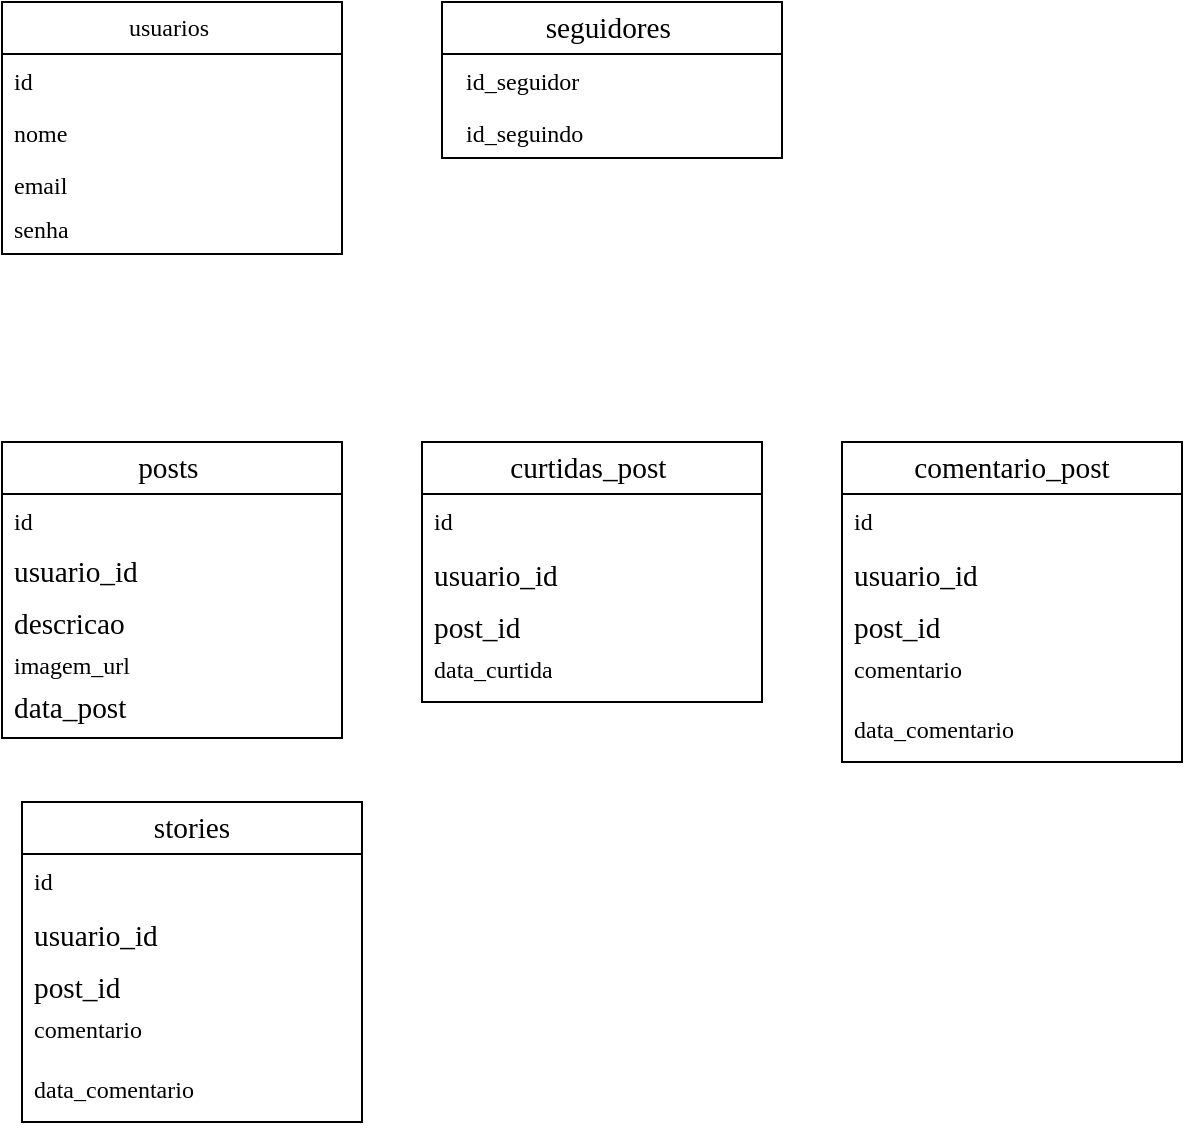 <mxfile version="26.2.12">
  <diagram id="C5RBs43oDa-KdzZeNtuy" name="Page-1">
    <mxGraphModel dx="1044" dy="527" grid="1" gridSize="10" guides="1" tooltips="1" connect="1" arrows="1" fold="1" page="1" pageScale="1" pageWidth="827" pageHeight="1169" math="0" shadow="0">
      <root>
        <mxCell id="WIyWlLk6GJQsqaUBKTNV-0" />
        <mxCell id="WIyWlLk6GJQsqaUBKTNV-1" parent="WIyWlLk6GJQsqaUBKTNV-0" />
        <mxCell id="iWua7ZJ_4IUUCElxeBm5-2" value="usuarios&amp;nbsp;" style="swimlane;fontStyle=0;childLayout=stackLayout;horizontal=1;startSize=26;fillColor=none;horizontalStack=0;resizeParent=1;resizeParentMax=0;resizeLast=0;collapsible=1;marginBottom=0;whiteSpace=wrap;html=1;fontFamily=Verdana;" parent="WIyWlLk6GJQsqaUBKTNV-1" vertex="1">
          <mxGeometry x="260" y="40" width="170" height="126" as="geometry" />
        </mxCell>
        <mxCell id="iWua7ZJ_4IUUCElxeBm5-3" value="id&amp;nbsp; &amp;nbsp;&amp;nbsp;" style="text;strokeColor=none;fillColor=none;align=left;verticalAlign=top;spacingLeft=4;spacingRight=4;overflow=hidden;rotatable=0;points=[[0,0.5],[1,0.5]];portConstraint=eastwest;whiteSpace=wrap;html=1;fontFamily=Verdana;" parent="iWua7ZJ_4IUUCElxeBm5-2" vertex="1">
          <mxGeometry y="26" width="170" height="26" as="geometry" />
        </mxCell>
        <mxCell id="iWua7ZJ_4IUUCElxeBm5-4" value="nome&amp;nbsp;" style="text;strokeColor=none;fillColor=none;align=left;verticalAlign=top;spacingLeft=4;spacingRight=4;overflow=hidden;rotatable=0;points=[[0,0.5],[1,0.5]];portConstraint=eastwest;whiteSpace=wrap;html=1;fontFamily=Verdana;" parent="iWua7ZJ_4IUUCElxeBm5-2" vertex="1">
          <mxGeometry y="52" width="170" height="26" as="geometry" />
        </mxCell>
        <mxCell id="iWua7ZJ_4IUUCElxeBm5-5" value="email&amp;nbsp;" style="text;strokeColor=none;fillColor=none;align=left;verticalAlign=top;spacingLeft=4;spacingRight=4;overflow=hidden;rotatable=0;points=[[0,0.5],[1,0.5]];portConstraint=eastwest;whiteSpace=wrap;html=1;fontFamily=Verdana;" parent="iWua7ZJ_4IUUCElxeBm5-2" vertex="1">
          <mxGeometry y="78" width="170" height="22" as="geometry" />
        </mxCell>
        <mxCell id="iWua7ZJ_4IUUCElxeBm5-8" value="senha&amp;nbsp;" style="text;strokeColor=none;fillColor=none;align=left;verticalAlign=top;spacingLeft=4;spacingRight=4;overflow=hidden;rotatable=0;points=[[0,0.5],[1,0.5]];portConstraint=eastwest;whiteSpace=wrap;html=1;fontFamily=Verdana;" parent="iWua7ZJ_4IUUCElxeBm5-2" vertex="1">
          <mxGeometry y="100" width="170" height="26" as="geometry" />
        </mxCell>
        <mxCell id="iWua7ZJ_4IUUCElxeBm5-9" value="&lt;span id=&quot;docs-internal-guid-b785d1c1-7fff-65c7-04ec-d4af3d5e29a7&quot;&gt;&lt;span style=&quot;font-size: 11pt; color: rgb(0, 0, 0); background-color: transparent; font-variant-numeric: normal; font-variant-east-asian: normal; font-variant-alternates: normal; font-variant-position: normal; font-variant-emoji: normal; vertical-align: baseline; white-space-collapse: preserve;&quot;&gt;seguidores &lt;/span&gt;&lt;/span&gt;" style="swimlane;fontStyle=0;childLayout=stackLayout;horizontal=1;startSize=26;fillColor=none;horizontalStack=0;resizeParent=1;resizeParentMax=0;resizeLast=0;collapsible=1;marginBottom=0;whiteSpace=wrap;html=1;fontFamily=Verdana;" parent="WIyWlLk6GJQsqaUBKTNV-1" vertex="1">
          <mxGeometry x="480" y="40" width="170" height="78" as="geometry" />
        </mxCell>
        <mxCell id="iWua7ZJ_4IUUCElxeBm5-10" value="&lt;div&gt;&amp;nbsp; id_seguidor&amp;nbsp;&lt;/div&gt;&lt;div&gt;&lt;br&gt;&lt;/div&gt;" style="text;strokeColor=none;fillColor=none;align=left;verticalAlign=top;spacingLeft=4;spacingRight=4;overflow=hidden;rotatable=0;points=[[0,0.5],[1,0.5]];portConstraint=eastwest;whiteSpace=wrap;html=1;fontFamily=Verdana;" parent="iWua7ZJ_4IUUCElxeBm5-9" vertex="1">
          <mxGeometry y="26" width="170" height="26" as="geometry" />
        </mxCell>
        <mxCell id="iWua7ZJ_4IUUCElxeBm5-11" value="&lt;div&gt;&amp;nbsp; id_seguindo&amp;nbsp;&lt;/div&gt;&lt;div&gt;&lt;br&gt;&lt;/div&gt;" style="text;strokeColor=none;fillColor=none;align=left;verticalAlign=top;spacingLeft=4;spacingRight=4;overflow=hidden;rotatable=0;points=[[0,0.5],[1,0.5]];portConstraint=eastwest;whiteSpace=wrap;html=1;fontFamily=Verdana;" parent="iWua7ZJ_4IUUCElxeBm5-9" vertex="1">
          <mxGeometry y="52" width="170" height="26" as="geometry" />
        </mxCell>
        <mxCell id="iWua7ZJ_4IUUCElxeBm5-14" value="&lt;span id=&quot;docs-internal-guid-b637a96a-7fff-86a3-83ad-5937b34f5723&quot;&gt;&lt;span style=&quot;font-size: 11pt; color: rgb(0, 0, 0); background-color: transparent; font-variant-numeric: normal; font-variant-east-asian: normal; font-variant-alternates: normal; font-variant-position: normal; font-variant-emoji: normal; vertical-align: baseline; white-space-collapse: preserve;&quot;&gt;posts &lt;/span&gt;&lt;/span&gt;" style="swimlane;fontStyle=0;childLayout=stackLayout;horizontal=1;startSize=26;fillColor=none;horizontalStack=0;resizeParent=1;resizeParentMax=0;resizeLast=0;collapsible=1;marginBottom=0;whiteSpace=wrap;html=1;fontFamily=Verdana;" parent="WIyWlLk6GJQsqaUBKTNV-1" vertex="1">
          <mxGeometry x="260" y="260" width="170" height="148" as="geometry" />
        </mxCell>
        <mxCell id="iWua7ZJ_4IUUCElxeBm5-15" value="id&amp;nbsp;&amp;nbsp;" style="text;strokeColor=none;fillColor=none;align=left;verticalAlign=top;spacingLeft=4;spacingRight=4;overflow=hidden;rotatable=0;points=[[0,0.5],[1,0.5]];portConstraint=eastwest;whiteSpace=wrap;html=1;fontFamily=Verdana;" parent="iWua7ZJ_4IUUCElxeBm5-14" vertex="1">
          <mxGeometry y="26" width="170" height="24" as="geometry" />
        </mxCell>
        <mxCell id="iWua7ZJ_4IUUCElxeBm5-16" value="&lt;span id=&quot;docs-internal-guid-b994578e-7fff-46da-24de-aa7fc4ab6b1c&quot;&gt;&lt;span style=&quot;font-size: 11pt; color: rgb(0, 0, 0); background-color: transparent; font-variant-numeric: normal; font-variant-east-asian: normal; font-variant-alternates: normal; font-variant-position: normal; font-variant-emoji: normal; vertical-align: baseline; white-space-collapse: preserve;&quot;&gt;usuario_id &lt;/span&gt;&lt;/span&gt;" style="text;strokeColor=none;fillColor=none;align=left;verticalAlign=top;spacingLeft=4;spacingRight=4;overflow=hidden;rotatable=0;points=[[0,0.5],[1,0.5]];portConstraint=eastwest;whiteSpace=wrap;html=1;fontFamily=Verdana;" parent="iWua7ZJ_4IUUCElxeBm5-14" vertex="1">
          <mxGeometry y="50" width="170" height="26" as="geometry" />
        </mxCell>
        <mxCell id="iWua7ZJ_4IUUCElxeBm5-17" value="&lt;span id=&quot;docs-internal-guid-8b86d98f-7fff-773e-81e2-166032f2e981&quot;&gt;&lt;span style=&quot;font-size: 11pt; color: rgb(0, 0, 0); background-color: transparent; font-variant-numeric: normal; font-variant-east-asian: normal; font-variant-alternates: normal; font-variant-position: normal; font-variant-emoji: normal; vertical-align: baseline; white-space-collapse: preserve;&quot;&gt;descricao &lt;/span&gt;&lt;/span&gt;" style="text;strokeColor=none;fillColor=none;align=left;verticalAlign=top;spacingLeft=4;spacingRight=4;overflow=hidden;rotatable=0;points=[[0,0.5],[1,0.5]];portConstraint=eastwest;whiteSpace=wrap;html=1;fontFamily=Verdana;" parent="iWua7ZJ_4IUUCElxeBm5-14" vertex="1">
          <mxGeometry y="76" width="170" height="22" as="geometry" />
        </mxCell>
        <mxCell id="iWua7ZJ_4IUUCElxeBm5-18" value="imagem_url&amp;nbsp;" style="text;strokeColor=none;fillColor=none;align=left;verticalAlign=top;spacingLeft=4;spacingRight=4;overflow=hidden;rotatable=0;points=[[0,0.5],[1,0.5]];portConstraint=eastwest;whiteSpace=wrap;html=1;fontFamily=Verdana;" parent="iWua7ZJ_4IUUCElxeBm5-14" vertex="1">
          <mxGeometry y="98" width="170" height="20" as="geometry" />
        </mxCell>
        <mxCell id="iWua7ZJ_4IUUCElxeBm5-25" value="&lt;span id=&quot;docs-internal-guid-64afa6a9-7fff-0db7-e2cf-44706ea9bf8e&quot;&gt;&lt;span style=&quot;font-size: 11pt; color: rgb(0, 0, 0); background-color: transparent; font-variant-numeric: normal; font-variant-east-asian: normal; font-variant-alternates: normal; font-variant-position: normal; font-variant-emoji: normal; vertical-align: baseline; white-space-collapse: preserve;&quot;&gt;data_post &lt;/span&gt;&lt;/span&gt;" style="text;strokeColor=none;fillColor=none;align=left;verticalAlign=top;spacingLeft=4;spacingRight=4;overflow=hidden;rotatable=0;points=[[0,0.5],[1,0.5]];portConstraint=eastwest;whiteSpace=wrap;html=1;fontFamily=Verdana;" parent="iWua7ZJ_4IUUCElxeBm5-14" vertex="1">
          <mxGeometry y="118" width="170" height="30" as="geometry" />
        </mxCell>
        <mxCell id="iWua7ZJ_4IUUCElxeBm5-26" value="&lt;span id=&quot;docs-internal-guid-b637a96a-7fff-86a3-83ad-5937b34f5723&quot;&gt;&lt;span style=&quot;font-size: 11pt; color: rgb(0, 0, 0); background-color: transparent; font-variant-numeric: normal; font-variant-east-asian: normal; font-variant-alternates: normal; font-variant-position: normal; font-variant-emoji: normal; vertical-align: baseline; white-space-collapse: preserve;&quot;&gt;curtidas_post &lt;/span&gt;&lt;/span&gt;" style="swimlane;fontStyle=0;childLayout=stackLayout;horizontal=1;startSize=26;fillColor=none;horizontalStack=0;resizeParent=1;resizeParentMax=0;resizeLast=0;collapsible=1;marginBottom=0;whiteSpace=wrap;html=1;fontFamily=Verdana;" parent="WIyWlLk6GJQsqaUBKTNV-1" vertex="1">
          <mxGeometry x="470" y="260" width="170" height="130" as="geometry" />
        </mxCell>
        <mxCell id="iWua7ZJ_4IUUCElxeBm5-27" value="id&amp;nbsp; &amp;nbsp;&amp;nbsp;" style="text;strokeColor=none;fillColor=none;align=left;verticalAlign=top;spacingLeft=4;spacingRight=4;overflow=hidden;rotatable=0;points=[[0,0.5],[1,0.5]];portConstraint=eastwest;whiteSpace=wrap;html=1;fontFamily=Verdana;" parent="iWua7ZJ_4IUUCElxeBm5-26" vertex="1">
          <mxGeometry y="26" width="170" height="26" as="geometry" />
        </mxCell>
        <mxCell id="iWua7ZJ_4IUUCElxeBm5-28" value="&lt;span id=&quot;docs-internal-guid-b994578e-7fff-46da-24de-aa7fc4ab6b1c&quot;&gt;&lt;span style=&quot;font-size: 11pt; color: rgb(0, 0, 0); background-color: transparent; font-variant-numeric: normal; font-variant-east-asian: normal; font-variant-alternates: normal; font-variant-position: normal; font-variant-emoji: normal; vertical-align: baseline; white-space-collapse: preserve;&quot;&gt;usuario_id &lt;/span&gt;&lt;/span&gt;" style="text;strokeColor=none;fillColor=none;align=left;verticalAlign=top;spacingLeft=4;spacingRight=4;overflow=hidden;rotatable=0;points=[[0,0.5],[1,0.5]];portConstraint=eastwest;whiteSpace=wrap;html=1;fontFamily=Verdana;" parent="iWua7ZJ_4IUUCElxeBm5-26" vertex="1">
          <mxGeometry y="52" width="170" height="26" as="geometry" />
        </mxCell>
        <mxCell id="iWua7ZJ_4IUUCElxeBm5-29" value="&lt;span id=&quot;docs-internal-guid-8b86d98f-7fff-773e-81e2-166032f2e981&quot;&gt;&lt;span style=&quot;font-size: 11pt; color: rgb(0, 0, 0); background-color: transparent; font-variant-numeric: normal; font-variant-east-asian: normal; font-variant-alternates: normal; font-variant-position: normal; font-variant-emoji: normal; vertical-align: baseline; white-space-collapse: preserve;&quot;&gt;post_id&lt;/span&gt;&lt;/span&gt;" style="text;strokeColor=none;fillColor=none;align=left;verticalAlign=top;spacingLeft=4;spacingRight=4;overflow=hidden;rotatable=0;points=[[0,0.5],[1,0.5]];portConstraint=eastwest;whiteSpace=wrap;html=1;fontFamily=Verdana;" parent="iWua7ZJ_4IUUCElxeBm5-26" vertex="1">
          <mxGeometry y="78" width="170" height="22" as="geometry" />
        </mxCell>
        <mxCell id="iWua7ZJ_4IUUCElxeBm5-30" value="data_curtida" style="text;strokeColor=none;fillColor=none;align=left;verticalAlign=top;spacingLeft=4;spacingRight=4;overflow=hidden;rotatable=0;points=[[0,0.5],[1,0.5]];portConstraint=eastwest;whiteSpace=wrap;html=1;fontFamily=Verdana;" parent="iWua7ZJ_4IUUCElxeBm5-26" vertex="1">
          <mxGeometry y="100" width="170" height="30" as="geometry" />
        </mxCell>
        <mxCell id="zDFyfJNsrAbnULaWMR0R-0" value="&lt;span id=&quot;docs-internal-guid-b637a96a-7fff-86a3-83ad-5937b34f5723&quot;&gt;&lt;span style=&quot;font-size: 11pt; color: rgb(0, 0, 0); background-color: transparent; font-variant-numeric: normal; font-variant-east-asian: normal; font-variant-alternates: normal; font-variant-position: normal; font-variant-emoji: normal; vertical-align: baseline; white-space-collapse: preserve;&quot;&gt;comentario_post&lt;/span&gt;&lt;/span&gt;" style="swimlane;fontStyle=0;childLayout=stackLayout;horizontal=1;startSize=26;fillColor=none;horizontalStack=0;resizeParent=1;resizeParentMax=0;resizeLast=0;collapsible=1;marginBottom=0;whiteSpace=wrap;html=1;fontFamily=Verdana;" vertex="1" parent="WIyWlLk6GJQsqaUBKTNV-1">
          <mxGeometry x="680" y="260" width="170" height="160" as="geometry" />
        </mxCell>
        <mxCell id="zDFyfJNsrAbnULaWMR0R-1" value="id&amp;nbsp; &amp;nbsp;&amp;nbsp;" style="text;strokeColor=none;fillColor=none;align=left;verticalAlign=top;spacingLeft=4;spacingRight=4;overflow=hidden;rotatable=0;points=[[0,0.5],[1,0.5]];portConstraint=eastwest;whiteSpace=wrap;html=1;fontFamily=Verdana;" vertex="1" parent="zDFyfJNsrAbnULaWMR0R-0">
          <mxGeometry y="26" width="170" height="26" as="geometry" />
        </mxCell>
        <mxCell id="zDFyfJNsrAbnULaWMR0R-2" value="&lt;span id=&quot;docs-internal-guid-b994578e-7fff-46da-24de-aa7fc4ab6b1c&quot;&gt;&lt;span style=&quot;font-size: 11pt; color: rgb(0, 0, 0); background-color: transparent; font-variant-numeric: normal; font-variant-east-asian: normal; font-variant-alternates: normal; font-variant-position: normal; font-variant-emoji: normal; vertical-align: baseline; white-space-collapse: preserve;&quot;&gt;usuario_id &lt;/span&gt;&lt;/span&gt;" style="text;strokeColor=none;fillColor=none;align=left;verticalAlign=top;spacingLeft=4;spacingRight=4;overflow=hidden;rotatable=0;points=[[0,0.5],[1,0.5]];portConstraint=eastwest;whiteSpace=wrap;html=1;fontFamily=Verdana;" vertex="1" parent="zDFyfJNsrAbnULaWMR0R-0">
          <mxGeometry y="52" width="170" height="26" as="geometry" />
        </mxCell>
        <mxCell id="zDFyfJNsrAbnULaWMR0R-3" value="&lt;span id=&quot;docs-internal-guid-8b86d98f-7fff-773e-81e2-166032f2e981&quot;&gt;&lt;span style=&quot;font-size: 11pt; color: rgb(0, 0, 0); background-color: transparent; font-variant-numeric: normal; font-variant-east-asian: normal; font-variant-alternates: normal; font-variant-position: normal; font-variant-emoji: normal; vertical-align: baseline; white-space-collapse: preserve;&quot;&gt;post_id&lt;/span&gt;&lt;/span&gt;" style="text;strokeColor=none;fillColor=none;align=left;verticalAlign=top;spacingLeft=4;spacingRight=4;overflow=hidden;rotatable=0;points=[[0,0.5],[1,0.5]];portConstraint=eastwest;whiteSpace=wrap;html=1;fontFamily=Verdana;" vertex="1" parent="zDFyfJNsrAbnULaWMR0R-0">
          <mxGeometry y="78" width="170" height="22" as="geometry" />
        </mxCell>
        <mxCell id="zDFyfJNsrAbnULaWMR0R-5" value="comentario" style="text;strokeColor=none;fillColor=none;align=left;verticalAlign=top;spacingLeft=4;spacingRight=4;overflow=hidden;rotatable=0;points=[[0,0.5],[1,0.5]];portConstraint=eastwest;whiteSpace=wrap;html=1;fontFamily=Verdana;" vertex="1" parent="zDFyfJNsrAbnULaWMR0R-0">
          <mxGeometry y="100" width="170" height="30" as="geometry" />
        </mxCell>
        <mxCell id="zDFyfJNsrAbnULaWMR0R-4" value="data_comentario" style="text;strokeColor=none;fillColor=none;align=left;verticalAlign=top;spacingLeft=4;spacingRight=4;overflow=hidden;rotatable=0;points=[[0,0.5],[1,0.5]];portConstraint=eastwest;whiteSpace=wrap;html=1;fontFamily=Verdana;" vertex="1" parent="zDFyfJNsrAbnULaWMR0R-0">
          <mxGeometry y="130" width="170" height="30" as="geometry" />
        </mxCell>
        <mxCell id="zDFyfJNsrAbnULaWMR0R-6" value="&lt;span id=&quot;docs-internal-guid-b637a96a-7fff-86a3-83ad-5937b34f5723&quot;&gt;&lt;span style=&quot;font-size: 11pt; color: rgb(0, 0, 0); background-color: transparent; font-variant-numeric: normal; font-variant-east-asian: normal; font-variant-alternates: normal; font-variant-position: normal; font-variant-emoji: normal; vertical-align: baseline; white-space-collapse: preserve;&quot;&gt;stories&lt;/span&gt;&lt;/span&gt;" style="swimlane;fontStyle=0;childLayout=stackLayout;horizontal=1;startSize=26;fillColor=none;horizontalStack=0;resizeParent=1;resizeParentMax=0;resizeLast=0;collapsible=1;marginBottom=0;whiteSpace=wrap;html=1;fontFamily=Verdana;" vertex="1" parent="WIyWlLk6GJQsqaUBKTNV-1">
          <mxGeometry x="270" y="440" width="170" height="160" as="geometry" />
        </mxCell>
        <mxCell id="zDFyfJNsrAbnULaWMR0R-7" value="id&amp;nbsp; &amp;nbsp;&amp;nbsp;" style="text;strokeColor=none;fillColor=none;align=left;verticalAlign=top;spacingLeft=4;spacingRight=4;overflow=hidden;rotatable=0;points=[[0,0.5],[1,0.5]];portConstraint=eastwest;whiteSpace=wrap;html=1;fontFamily=Verdana;" vertex="1" parent="zDFyfJNsrAbnULaWMR0R-6">
          <mxGeometry y="26" width="170" height="26" as="geometry" />
        </mxCell>
        <mxCell id="zDFyfJNsrAbnULaWMR0R-8" value="&lt;span id=&quot;docs-internal-guid-b994578e-7fff-46da-24de-aa7fc4ab6b1c&quot;&gt;&lt;span style=&quot;font-size: 11pt; color: rgb(0, 0, 0); background-color: transparent; font-variant-numeric: normal; font-variant-east-asian: normal; font-variant-alternates: normal; font-variant-position: normal; font-variant-emoji: normal; vertical-align: baseline; white-space-collapse: preserve;&quot;&gt;usuario_id &lt;/span&gt;&lt;/span&gt;" style="text;strokeColor=none;fillColor=none;align=left;verticalAlign=top;spacingLeft=4;spacingRight=4;overflow=hidden;rotatable=0;points=[[0,0.5],[1,0.5]];portConstraint=eastwest;whiteSpace=wrap;html=1;fontFamily=Verdana;" vertex="1" parent="zDFyfJNsrAbnULaWMR0R-6">
          <mxGeometry y="52" width="170" height="26" as="geometry" />
        </mxCell>
        <mxCell id="zDFyfJNsrAbnULaWMR0R-9" value="&lt;span id=&quot;docs-internal-guid-8b86d98f-7fff-773e-81e2-166032f2e981&quot;&gt;&lt;span style=&quot;font-size: 11pt; color: rgb(0, 0, 0); background-color: transparent; font-variant-numeric: normal; font-variant-east-asian: normal; font-variant-alternates: normal; font-variant-position: normal; font-variant-emoji: normal; vertical-align: baseline; white-space-collapse: preserve;&quot;&gt;post_id&lt;/span&gt;&lt;/span&gt;" style="text;strokeColor=none;fillColor=none;align=left;verticalAlign=top;spacingLeft=4;spacingRight=4;overflow=hidden;rotatable=0;points=[[0,0.5],[1,0.5]];portConstraint=eastwest;whiteSpace=wrap;html=1;fontFamily=Verdana;" vertex="1" parent="zDFyfJNsrAbnULaWMR0R-6">
          <mxGeometry y="78" width="170" height="22" as="geometry" />
        </mxCell>
        <mxCell id="zDFyfJNsrAbnULaWMR0R-10" value="comentario" style="text;strokeColor=none;fillColor=none;align=left;verticalAlign=top;spacingLeft=4;spacingRight=4;overflow=hidden;rotatable=0;points=[[0,0.5],[1,0.5]];portConstraint=eastwest;whiteSpace=wrap;html=1;fontFamily=Verdana;" vertex="1" parent="zDFyfJNsrAbnULaWMR0R-6">
          <mxGeometry y="100" width="170" height="30" as="geometry" />
        </mxCell>
        <mxCell id="zDFyfJNsrAbnULaWMR0R-11" value="data_comentario" style="text;strokeColor=none;fillColor=none;align=left;verticalAlign=top;spacingLeft=4;spacingRight=4;overflow=hidden;rotatable=0;points=[[0,0.5],[1,0.5]];portConstraint=eastwest;whiteSpace=wrap;html=1;fontFamily=Verdana;" vertex="1" parent="zDFyfJNsrAbnULaWMR0R-6">
          <mxGeometry y="130" width="170" height="30" as="geometry" />
        </mxCell>
      </root>
    </mxGraphModel>
  </diagram>
</mxfile>

